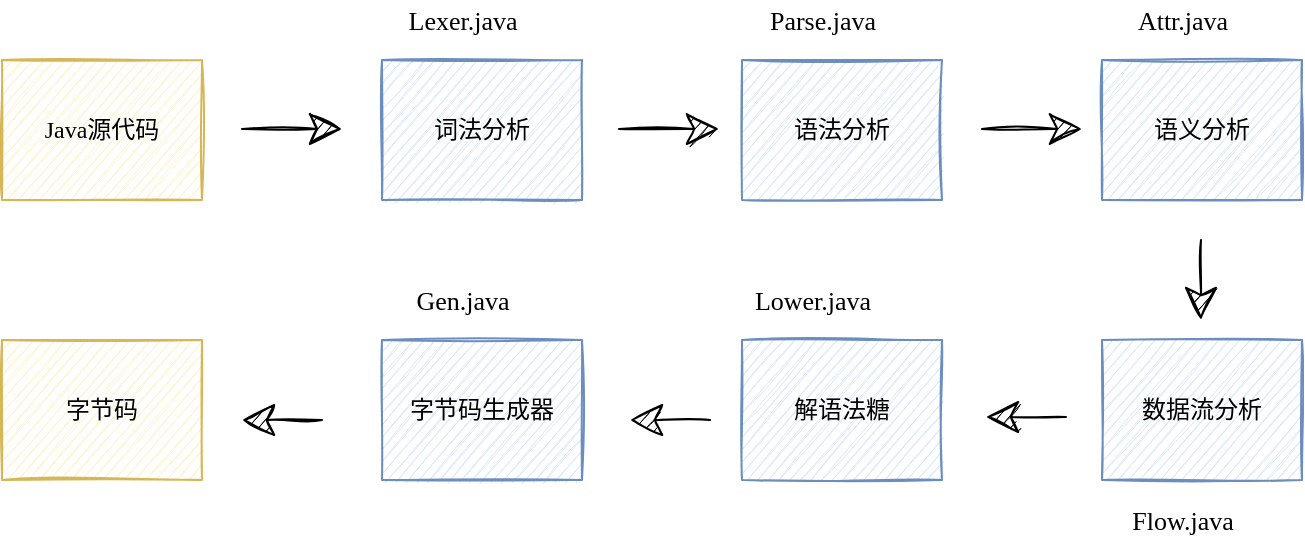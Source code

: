 <mxfile version="21.1.2" type="device" pages="5">
  <diagram id="rESn39GcFBBgE3ZcYcvu" name="Javac编译的各个阶段">
    <mxGraphModel dx="1276" dy="614" grid="1" gridSize="10" guides="1" tooltips="1" connect="1" arrows="1" fold="1" page="1" pageScale="1" pageWidth="827" pageHeight="1169" math="0" shadow="0">
      <root>
        <mxCell id="0" />
        <mxCell id="1" parent="0" />
        <mxCell id="_FtBv2kuQeoHNjfGvLJw-1" value="Java源代码" style="rounded=0;whiteSpace=wrap;html=1;hachureGap=4;pointerEvents=0;sketch=1;fillColor=#fff2cc;strokeColor=#d6b656;fontFamily=Comic Sans MS;" parent="1" vertex="1">
          <mxGeometry x="80" y="140" width="100" height="70" as="geometry" />
        </mxCell>
        <mxCell id="_FtBv2kuQeoHNjfGvLJw-2" value="词法分析" style="rounded=0;whiteSpace=wrap;html=1;hachureGap=4;pointerEvents=0;sketch=1;fillColor=#dae8fc;fontFamily=Comic Sans MS;strokeColor=#6c8ebf;" parent="1" vertex="1">
          <mxGeometry x="270" y="140" width="100" height="70" as="geometry" />
        </mxCell>
        <mxCell id="_FtBv2kuQeoHNjfGvLJw-3" value="语法分析" style="rounded=0;whiteSpace=wrap;html=1;hachureGap=4;pointerEvents=0;sketch=1;fillColor=#dae8fc;fontFamily=Comic Sans MS;strokeColor=#6c8ebf;" parent="1" vertex="1">
          <mxGeometry x="450" y="140" width="100" height="70" as="geometry" />
        </mxCell>
        <mxCell id="_FtBv2kuQeoHNjfGvLJw-4" value="语义分析&lt;span style=&quot;color: rgba(0, 0, 0, 0); font-size: 0px;&quot;&gt;%3CmxGraphModel%3E%3Croot%3E%3CmxCell%20id%3D%220%22%2F%3E%3CmxCell%20id%3D%221%22%20parent%3D%220%22%2F%3E%3CmxCell%20id%3D%222%22%20value%3D%22%E8%AF%AD%E6%B3%95%E5%88%86%E6%9E%90%22%20style%3D%22rounded%3D0%3BwhiteSpace%3Dwrap%3Bhtml%3D1%3BhachureGap%3D4%3BpointerEvents%3D0%3B%22%20vertex%3D%221%22%20parent%3D%221%22%3E%3CmxGeometry%20x%3D%22450%22%20y%3D%22140%22%20width%3D%22100%22%20height%3D%2270%22%20as%3D%22geometry%22%2F%3E%3C%2FmxCell%3E%3C%2Froot%3E%3C%2FmxGraphModel%3E&lt;/span&gt;" style="rounded=0;whiteSpace=wrap;html=1;hachureGap=4;pointerEvents=0;sketch=1;fillColor=#dae8fc;fontFamily=Comic Sans MS;strokeColor=#6c8ebf;" parent="1" vertex="1">
          <mxGeometry x="630" y="140" width="100" height="70" as="geometry" />
        </mxCell>
        <mxCell id="_FtBv2kuQeoHNjfGvLJw-5" value="数据流分析" style="rounded=0;whiteSpace=wrap;html=1;hachureGap=4;pointerEvents=0;sketch=1;fillColor=#dae8fc;fontFamily=Comic Sans MS;strokeColor=#6c8ebf;" parent="1" vertex="1">
          <mxGeometry x="630" y="280" width="100" height="70" as="geometry" />
        </mxCell>
        <mxCell id="_FtBv2kuQeoHNjfGvLJw-6" value="解语法糖" style="rounded=0;whiteSpace=wrap;html=1;hachureGap=4;pointerEvents=0;sketch=1;fillColor=#dae8fc;fontFamily=Comic Sans MS;strokeColor=#6c8ebf;" parent="1" vertex="1">
          <mxGeometry x="450" y="280" width="100" height="70" as="geometry" />
        </mxCell>
        <mxCell id="_FtBv2kuQeoHNjfGvLJw-7" value="字节码生成器" style="rounded=0;whiteSpace=wrap;html=1;hachureGap=4;pointerEvents=0;sketch=1;fillColor=#dae8fc;fontFamily=Comic Sans MS;strokeColor=#6c8ebf;" parent="1" vertex="1">
          <mxGeometry x="270" y="280" width="100" height="70" as="geometry" />
        </mxCell>
        <mxCell id="_FtBv2kuQeoHNjfGvLJw-8" value="字节码" style="rounded=0;whiteSpace=wrap;html=1;hachureGap=4;pointerEvents=0;sketch=1;fillColor=#fff2cc;fontFamily=Comic Sans MS;strokeColor=#d6b656;" parent="1" vertex="1">
          <mxGeometry x="80" y="280" width="100" height="70" as="geometry" />
        </mxCell>
        <mxCell id="_FtBv2kuQeoHNjfGvLJw-9" value="" style="endArrow=classic;html=1;startSize=14;endSize=14;sourcePerimeterSpacing=8;targetPerimeterSpacing=8;sketch=1;fontFamily=Comic Sans MS;" parent="1" edge="1">
          <mxGeometry width="50" height="50" relative="1" as="geometry">
            <mxPoint x="200" y="174.5" as="sourcePoint" />
            <mxPoint x="250" y="174.5" as="targetPoint" />
          </mxGeometry>
        </mxCell>
        <mxCell id="_FtBv2kuQeoHNjfGvLJw-10" value="" style="endArrow=classic;html=1;startSize=14;endSize=14;sourcePerimeterSpacing=8;targetPerimeterSpacing=8;sketch=1;fontFamily=Comic Sans MS;" parent="1" edge="1">
          <mxGeometry width="50" height="50" relative="1" as="geometry">
            <mxPoint x="388.5" y="174.5" as="sourcePoint" />
            <mxPoint x="438.5" y="174.5" as="targetPoint" />
          </mxGeometry>
        </mxCell>
        <mxCell id="_FtBv2kuQeoHNjfGvLJw-11" value="" style="endArrow=classic;html=1;startSize=14;endSize=14;sourcePerimeterSpacing=8;targetPerimeterSpacing=8;sketch=1;fontFamily=Comic Sans MS;" parent="1" edge="1">
          <mxGeometry width="50" height="50" relative="1" as="geometry">
            <mxPoint x="570" y="174.5" as="sourcePoint" />
            <mxPoint x="620" y="174.5" as="targetPoint" />
          </mxGeometry>
        </mxCell>
        <mxCell id="_FtBv2kuQeoHNjfGvLJw-12" value="" style="endArrow=classic;html=1;startSize=14;endSize=14;sourcePerimeterSpacing=8;targetPerimeterSpacing=8;sketch=1;fontFamily=Comic Sans MS;" parent="1" edge="1">
          <mxGeometry width="50" height="50" relative="1" as="geometry">
            <mxPoint x="679.5" y="230" as="sourcePoint" />
            <mxPoint x="679.5" y="270" as="targetPoint" />
          </mxGeometry>
        </mxCell>
        <mxCell id="_FtBv2kuQeoHNjfGvLJw-13" value="" style="endArrow=classic;html=1;startSize=14;endSize=14;sourcePerimeterSpacing=8;targetPerimeterSpacing=8;sketch=1;fontFamily=Comic Sans MS;" parent="1" edge="1">
          <mxGeometry width="50" height="50" relative="1" as="geometry">
            <mxPoint x="612" y="318.5" as="sourcePoint" />
            <mxPoint x="572" y="318.5" as="targetPoint" />
          </mxGeometry>
        </mxCell>
        <mxCell id="_FtBv2kuQeoHNjfGvLJw-14" value="" style="endArrow=classic;html=1;startSize=14;endSize=14;sourcePerimeterSpacing=8;targetPerimeterSpacing=8;sketch=1;fontFamily=Comic Sans MS;" parent="1" edge="1">
          <mxGeometry width="50" height="50" relative="1" as="geometry">
            <mxPoint x="434" y="320" as="sourcePoint" />
            <mxPoint x="394" y="320" as="targetPoint" />
          </mxGeometry>
        </mxCell>
        <mxCell id="_FtBv2kuQeoHNjfGvLJw-15" value="" style="endArrow=classic;html=1;startSize=14;endSize=14;sourcePerimeterSpacing=8;targetPerimeterSpacing=8;sketch=1;fontFamily=Comic Sans MS;" parent="1" edge="1">
          <mxGeometry width="50" height="50" relative="1" as="geometry">
            <mxPoint x="240" y="320" as="sourcePoint" />
            <mxPoint x="200" y="320" as="targetPoint" />
          </mxGeometry>
        </mxCell>
        <mxCell id="_FtBv2kuQeoHNjfGvLJw-16" value="Lexer.java" style="text;html=1;align=center;verticalAlign=middle;resizable=0;points=[];autosize=1;strokeColor=none;fillColor=none;fontSize=13;fontFamily=Comic Sans MS;" parent="1" vertex="1">
          <mxGeometry x="270" y="110" width="80" height="20" as="geometry" />
        </mxCell>
        <mxCell id="_FtBv2kuQeoHNjfGvLJw-17" value="Attr.java" style="text;html=1;align=center;verticalAlign=middle;resizable=0;points=[];autosize=1;strokeColor=none;fillColor=none;fontSize=13;fontFamily=Comic Sans MS;" parent="1" vertex="1">
          <mxGeometry x="635" y="110" width="70" height="20" as="geometry" />
        </mxCell>
        <mxCell id="_FtBv2kuQeoHNjfGvLJw-18" value="Lower.java" style="text;html=1;align=center;verticalAlign=middle;resizable=0;points=[];autosize=1;strokeColor=none;fillColor=none;fontSize=13;fontFamily=Comic Sans MS;" parent="1" vertex="1">
          <mxGeometry x="445" y="250" width="80" height="20" as="geometry" />
        </mxCell>
        <mxCell id="_FtBv2kuQeoHNjfGvLJw-19" value="Parse.java" style="text;html=1;align=center;verticalAlign=middle;resizable=0;points=[];autosize=1;strokeColor=none;fillColor=none;fontSize=13;fontFamily=Comic Sans MS;" parent="1" vertex="1">
          <mxGeometry x="450" y="110" width="80" height="20" as="geometry" />
        </mxCell>
        <mxCell id="_FtBv2kuQeoHNjfGvLJw-20" value="Flow.java" style="text;html=1;align=center;verticalAlign=middle;resizable=0;points=[];autosize=1;strokeColor=none;fillColor=none;fontSize=13;fontFamily=Comic Sans MS;" parent="1" vertex="1">
          <mxGeometry x="635" y="360" width="70" height="20" as="geometry" />
        </mxCell>
        <mxCell id="_FtBv2kuQeoHNjfGvLJw-21" value="Gen.java" style="text;html=1;align=center;verticalAlign=middle;resizable=0;points=[];autosize=1;strokeColor=none;fillColor=none;fontSize=13;fontFamily=Comic Sans MS;" parent="1" vertex="1">
          <mxGeometry x="275" y="250" width="70" height="20" as="geometry" />
        </mxCell>
      </root>
    </mxGraphModel>
  </diagram>
  <diagram id="7Y6npP6odl0pzAASmlWf" name="类的生命周期">
    <mxGraphModel dx="2476" dy="614" grid="1" gridSize="10" guides="1" tooltips="1" connect="1" arrows="1" fold="1" page="0" pageScale="1" pageWidth="827" pageHeight="1169" math="0" shadow="0">
      <root>
        <mxCell id="6-WVTuvBBDq7q9JU_Nxt-0" />
        <mxCell id="6-WVTuvBBDq7q9JU_Nxt-1" parent="6-WVTuvBBDq7q9JU_Nxt-0" />
        <mxCell id="2Sfo0ZPqRRz8exUwXBxa-5" value="" style="rounded=0;whiteSpace=wrap;html=1;fillColor=none;dashed=1;dashPattern=8 8;fontFamily=Lucida Console;fontSize=15;sketch=1;curveFitting=1;jiggle=2;" parent="6-WVTuvBBDq7q9JU_Nxt-1" vertex="1">
          <mxGeometry x="85" y="265" width="510" height="110" as="geometry" />
        </mxCell>
        <mxCell id="6-WVTuvBBDq7q9JU_Nxt-2" value="加载（Loading）" style="rounded=0;whiteSpace=wrap;html=1;hachureGap=4;pointerEvents=0;fillColor=#dae8fc;strokeColor=#6c8ebf;fontFamily=Lucida Console;fontSize=15;sketch=1;curveFitting=1;jiggle=2;" parent="6-WVTuvBBDq7q9JU_Nxt-1" vertex="1">
          <mxGeometry x="-530" y="510" width="310" height="50" as="geometry" />
        </mxCell>
        <mxCell id="6-WVTuvBBDq7q9JU_Nxt-4" value="初始化&lt;br style=&quot;font-size: 15px;&quot;&gt;Initialization" style="rounded=0;whiteSpace=wrap;html=1;hachureGap=4;pointerEvents=0;fillColor=#ffe6cc;strokeColor=#d79b00;fontFamily=Lucida Console;fontSize=15;sketch=1;curveFitting=1;jiggle=2;" parent="6-WVTuvBBDq7q9JU_Nxt-1" vertex="1">
          <mxGeometry x="680" y="290" width="120" height="60" as="geometry" />
        </mxCell>
        <mxCell id="6-WVTuvBBDq7q9JU_Nxt-5" value="使用&lt;br style=&quot;font-size: 15px;&quot;&gt;Using" style="rounded=0;whiteSpace=wrap;html=1;hachureGap=4;pointerEvents=0;fillColor=#ffe6cc;strokeColor=#d79b00;fontFamily=Lucida Console;fontSize=15;sketch=1;curveFitting=1;jiggle=2;" parent="6-WVTuvBBDq7q9JU_Nxt-1" vertex="1">
          <mxGeometry x="890" y="290" width="120" height="60" as="geometry" />
        </mxCell>
        <mxCell id="6-WVTuvBBDq7q9JU_Nxt-6" value="卸载&lt;br style=&quot;font-size: 15px;&quot;&gt;Unloading" style="rounded=0;whiteSpace=wrap;html=1;hachureGap=4;pointerEvents=0;fillColor=#dae8fc;strokeColor=#6c8ebf;fontFamily=Lucida Console;fontSize=15;sketch=1;curveFitting=1;jiggle=2;" parent="6-WVTuvBBDq7q9JU_Nxt-1" vertex="1">
          <mxGeometry x="890" y="420" width="120" height="60" as="geometry" />
        </mxCell>
        <mxCell id="6-WVTuvBBDq7q9JU_Nxt-7" value="" style="endArrow=classic;html=1;startSize=14;endSize=14;sourcePerimeterSpacing=8;targetPerimeterSpacing=8;fontFamily=Lucida Console;fontSize=15;sketch=1;curveFitting=1;jiggle=2;" parent="6-WVTuvBBDq7q9JU_Nxt-1" edge="1">
          <mxGeometry width="50" height="50" relative="1" as="geometry">
            <mxPoint x="30" y="319.5" as="sourcePoint" />
            <mxPoint x="80" y="319.5" as="targetPoint" />
          </mxGeometry>
        </mxCell>
        <mxCell id="6-WVTuvBBDq7q9JU_Nxt-8" value="" style="endArrow=classic;html=1;startSize=14;endSize=14;sourcePerimeterSpacing=8;targetPerimeterSpacing=8;fontFamily=Lucida Console;fontSize=15;sketch=1;curveFitting=1;jiggle=2;" parent="6-WVTuvBBDq7q9JU_Nxt-1" edge="1">
          <mxGeometry width="50" height="50" relative="1" as="geometry">
            <mxPoint x="600" y="319.5" as="sourcePoint" />
            <mxPoint x="650" y="319.5" as="targetPoint" />
          </mxGeometry>
        </mxCell>
        <mxCell id="6-WVTuvBBDq7q9JU_Nxt-9" value="" style="endArrow=classic;html=1;startSize=14;endSize=14;sourcePerimeterSpacing=8;targetPerimeterSpacing=8;fontFamily=Lucida Console;fontSize=15;sketch=1;curveFitting=1;jiggle=2;" parent="6-WVTuvBBDq7q9JU_Nxt-1" edge="1">
          <mxGeometry width="50" height="50" relative="1" as="geometry">
            <mxPoint x="820" y="319.5" as="sourcePoint" />
            <mxPoint x="870" y="319.5" as="targetPoint" />
          </mxGeometry>
        </mxCell>
        <mxCell id="6-WVTuvBBDq7q9JU_Nxt-10" value="" style="endArrow=classic;html=1;startSize=14;endSize=14;sourcePerimeterSpacing=8;targetPerimeterSpacing=8;fontFamily=Lucida Console;fontSize=15;sketch=1;curveFitting=1;jiggle=2;" parent="6-WVTuvBBDq7q9JU_Nxt-1" edge="1">
          <mxGeometry width="50" height="50" relative="1" as="geometry">
            <mxPoint x="949.5" y="370" as="sourcePoint" />
            <mxPoint x="949.5" y="410.5" as="targetPoint" />
          </mxGeometry>
        </mxCell>
        <mxCell id="6-WVTuvBBDq7q9JU_Nxt-11" value="初始化子类必先初始化父类，&lt;br style=&quot;font-size: 15px;&quot;&gt;所以先调用父类的&amp;lt;clinit&amp;gt;方法，&lt;br style=&quot;font-size: 15px;&quot;&gt;后调用子类的&amp;lt;clinit&amp;gt;方法" style="text;html=1;align=left;verticalAlign=top;resizable=0;points=[];autosize=1;strokeColor=none;fillColor=none;fontFamily=Lucida Console;fontSize=15;sketch=1;curveFitting=1;jiggle=2;" parent="6-WVTuvBBDq7q9JU_Nxt-1" vertex="1">
          <mxGeometry x="654" y="170" width="260" height="70" as="geometry" />
        </mxCell>
        <mxCell id="6-WVTuvBBDq7q9JU_Nxt-12" value="当创建子类实例时，先调用父类的&lt;br style=&quot;font-size: 15px;&quot;&gt;&amp;lt;init&amp;gt;方法，后调用子类的&amp;lt;init&amp;gt;方法" style="text;html=1;align=left;verticalAlign=top;resizable=0;points=[];autosize=1;strokeColor=none;fillColor=none;fontFamily=Lucida Console;fontSize=15;sketch=1;curveFitting=1;jiggle=2;" parent="6-WVTuvBBDq7q9JU_Nxt-1" vertex="1">
          <mxGeometry x="880" y="175" width="300" height="50" as="geometry" />
        </mxCell>
        <mxCell id="6-WVTuvBBDq7q9JU_Nxt-13" value="" style="endArrow=classic;html=1;startSize=14;endSize=14;sourcePerimeterSpacing=8;targetPerimeterSpacing=8;fontFamily=Lucida Console;fontSize=15;sketch=1;curveFitting=1;jiggle=2;" parent="6-WVTuvBBDq7q9JU_Nxt-1" edge="1">
          <mxGeometry width="50" height="50" relative="1" as="geometry">
            <mxPoint x="949.5" y="230" as="sourcePoint" />
            <mxPoint x="949.5" y="270" as="targetPoint" />
          </mxGeometry>
        </mxCell>
        <mxCell id="6-WVTuvBBDq7q9JU_Nxt-14" value="" style="endArrow=classic;html=1;startSize=14;endSize=14;sourcePerimeterSpacing=8;targetPerimeterSpacing=8;fontFamily=Lucida Console;fontSize=15;sketch=1;curveFitting=1;jiggle=2;" parent="6-WVTuvBBDq7q9JU_Nxt-1" edge="1">
          <mxGeometry width="50" height="50" relative="1" as="geometry">
            <mxPoint x="730" y="230" as="sourcePoint" />
            <mxPoint x="730" y="270" as="targetPoint" />
          </mxGeometry>
        </mxCell>
        <mxCell id="YFbIqc_JNIDDeZLQmIBE-0" value="7个阶段" style="text;html=1;align=center;verticalAlign=middle;resizable=0;points=[];autosize=1;strokeColor=none;fillColor=none;fontStyle=1;fontSize=15;fontFamily=Lucida Console;sketch=1;curveFitting=1;jiggle=2;" parent="6-WVTuvBBDq7q9JU_Nxt-1" vertex="1">
          <mxGeometry x="-10" y="190" width="80" height="30" as="geometry" />
        </mxCell>
        <mxCell id="2Sfo0ZPqRRz8exUwXBxa-0" value="验证&lt;br style=&quot;font-size: 15px;&quot;&gt;Verification" style="rounded=0;whiteSpace=wrap;html=1;fontFamily=Lucida Console;fontSize=15;sketch=1;curveFitting=1;jiggle=2;" parent="6-WVTuvBBDq7q9JU_Nxt-1" vertex="1">
          <mxGeometry x="90" y="290" width="120" height="60" as="geometry" />
        </mxCell>
        <mxCell id="2Sfo0ZPqRRz8exUwXBxa-1" value="准备&lt;br style=&quot;font-size: 15px;&quot;&gt;Preparation" style="rounded=0;whiteSpace=wrap;html=1;fontFamily=Lucida Console;fontSize=15;sketch=1;curveFitting=1;jiggle=2;" parent="6-WVTuvBBDq7q9JU_Nxt-1" vertex="1">
          <mxGeometry x="290" y="290" width="100" height="60" as="geometry" />
        </mxCell>
        <mxCell id="2Sfo0ZPqRRz8exUwXBxa-2" value="解析&lt;br style=&quot;font-size: 15px;&quot;&gt;Resolution" style="rounded=0;whiteSpace=wrap;html=1;fontFamily=Lucida Console;fontSize=15;sketch=1;curveFitting=1;jiggle=2;" parent="6-WVTuvBBDq7q9JU_Nxt-1" vertex="1">
          <mxGeometry x="460" y="290" width="100" height="60" as="geometry" />
        </mxCell>
        <mxCell id="2Sfo0ZPqRRz8exUwXBxa-3" value="" style="endArrow=classic;html=1;startSize=14;endSize=14;sourcePerimeterSpacing=8;targetPerimeterSpacing=8;fontFamily=Lucida Console;fontSize=15;sketch=1;curveFitting=1;jiggle=2;" parent="6-WVTuvBBDq7q9JU_Nxt-1" edge="1">
          <mxGeometry width="50" height="50" relative="1" as="geometry">
            <mxPoint x="220" y="319.5" as="sourcePoint" />
            <mxPoint x="270" y="319.5" as="targetPoint" />
          </mxGeometry>
        </mxCell>
        <mxCell id="2Sfo0ZPqRRz8exUwXBxa-4" value="" style="endArrow=classic;html=1;startSize=14;endSize=14;sourcePerimeterSpacing=8;targetPerimeterSpacing=8;fontFamily=Lucida Console;fontSize=15;sketch=1;curveFitting=1;jiggle=2;" parent="6-WVTuvBBDq7q9JU_Nxt-1" edge="1">
          <mxGeometry width="50" height="50" relative="1" as="geometry">
            <mxPoint x="400" y="319.5" as="sourcePoint" />
            <mxPoint x="450" y="319.5" as="targetPoint" />
          </mxGeometry>
        </mxCell>
        <mxCell id="2Sfo0ZPqRRz8exUwXBxa-7" value="链接&lt;span style=&quot;font-size: 15px;&quot;&gt;Linking&lt;/span&gt;" style="text;html=1;align=center;verticalAlign=middle;resizable=0;points=[];autosize=1;strokeColor=none;fillColor=none;fontFamily=Lucida Console;fontSize=15;sketch=1;curveFitting=1;jiggle=2;" parent="6-WVTuvBBDq7q9JU_Nxt-1" vertex="1">
          <mxGeometry x="80" y="235" width="120" height="30" as="geometry" />
        </mxCell>
        <mxCell id="2Sfo0ZPqRRz8exUwXBxa-8" value="&lt;div style=&quot;font-size: 15px;&quot;&gt;&lt;span style=&quot;background-color: initial; font-size: 15px;&quot;&gt;加载 .class文件的方式&lt;/span&gt;&lt;/div&gt;&lt;br style=&quot;font-size: 15px;&quot;&gt;* 从本地系统中直接加载&lt;br style=&quot;font-size: 15px;&quot;&gt;* 通过网络获取 URLClassLoader&lt;br style=&quot;font-size: 15px;&quot;&gt;* 从zip压缩包中读取，成为日后jar、war格式的基础&lt;br style=&quot;font-size: 15px;&quot;&gt;* 运行时计算生成，使用最多的是：动态代理技术&lt;br style=&quot;font-size: 15px;&quot;&gt;* 由其他文件生成，典型场景：JSP应用&lt;br style=&quot;font-size: 15px;&quot;&gt;* 从专有数据库中提取.class文件，比较少见&lt;br style=&quot;font-size: 15px;&quot;&gt;* 从加密文件中获取，典型的防Class文件被反编译的保护措施" style="text;html=1;strokeColor=#82b366;fillColor=#d5e8d4;align=left;verticalAlign=middle;whiteSpace=wrap;rounded=0;fontSize=15;fontFamily=Lucida Console;sketch=1;curveFitting=1;jiggle=2;" parent="6-WVTuvBBDq7q9JU_Nxt-1" vertex="1">
          <mxGeometry x="-1130" y="510" width="430" height="200" as="geometry" />
        </mxCell>
        <mxCell id="CIlZfsAP1TXvwV_bBV_D-0" value="" style="endArrow=classic;html=1;rounded=0;sketch=1;curveFitting=1;jiggle=2;fontFamily=Lucida Console;fontSize=15;" parent="6-WVTuvBBDq7q9JU_Nxt-1" edge="1">
          <mxGeometry width="50" height="50" relative="1" as="geometry">
            <mxPoint x="-375.5" y="570" as="sourcePoint" />
            <mxPoint x="-375" y="780" as="targetPoint" />
          </mxGeometry>
        </mxCell>
        <mxCell id="CIlZfsAP1TXvwV_bBV_D-3" value="&lt;b style=&quot;font-size: 15px;&quot;&gt;(通过类的全限定名)获取此类的二进制字节流&lt;/b&gt;" style="text;html=1;strokeColor=none;fillColor=default;align=center;verticalAlign=middle;whiteSpace=wrap;rounded=0;sketch=1;curveFitting=1;jiggle=2;fontFamily=Lucida Console;fontSize=15;" parent="6-WVTuvBBDq7q9JU_Nxt-1" vertex="1">
          <mxGeometry x="-550" y="600" width="370" height="30" as="geometry" />
        </mxCell>
        <mxCell id="CIlZfsAP1TXvwV_bBV_D-5" value="" style="endArrow=classic;html=1;rounded=0;sketch=1;curveFitting=1;jiggle=2;fontFamily=Lucida Console;fontSize=15;" parent="6-WVTuvBBDq7q9JU_Nxt-1" edge="1">
          <mxGeometry width="50" height="50" relative="1" as="geometry">
            <mxPoint x="-690" y="609.5" as="sourcePoint" />
            <mxPoint x="-560" y="610" as="targetPoint" />
          </mxGeometry>
        </mxCell>
        <mxCell id="CIlZfsAP1TXvwV_bBV_D-7" value="文件格式验证" style="text;html=1;strokeColor=#82b366;fillColor=#d5e8d4;align=center;verticalAlign=middle;whiteSpace=wrap;rounded=0;sketch=1;curveFitting=1;jiggle=2;fontFamily=Lucida Console;fontSize=15;" parent="6-WVTuvBBDq7q9JU_Nxt-1" vertex="1">
          <mxGeometry x="-370" y="660" width="120" height="30" as="geometry" />
        </mxCell>
        <mxCell id="CIlZfsAP1TXvwV_bBV_D-8" value="将class字节流所代表的静态存储结构转化为方法区的运行时数据结构" style="text;html=1;strokeColor=#82b366;fillColor=#d5e8d4;align=center;verticalAlign=middle;whiteSpace=wrap;rounded=0;sketch=1;curveFitting=1;jiggle=2;fontFamily=Lucida Console;fontSize=15;" parent="6-WVTuvBBDq7q9JU_Nxt-1" vertex="1">
          <mxGeometry x="-370" y="710" width="480" height="30" as="geometry" />
        </mxCell>
        <mxCell id="CIlZfsAP1TXvwV_bBV_D-11" value="" style="rounded=0;whiteSpace=wrap;html=1;" parent="6-WVTuvBBDq7q9JU_Nxt-1" vertex="1">
          <mxGeometry x="-620" y="790" width="490" height="380" as="geometry" />
        </mxCell>
      </root>
    </mxGraphModel>
  </diagram>
  <diagram id="tT2PO_hMEhqE7d8Dq2dH" name="注解的分类">
    <mxGraphModel dx="1676" dy="614" grid="1" gridSize="10" guides="1" tooltips="1" connect="1" arrows="1" fold="1" page="0" pageScale="1" pageWidth="827" pageHeight="1169" math="0" shadow="0">
      <root>
        <mxCell id="LHcwjP5bxXIdYEH08nWR-0" />
        <mxCell id="LHcwjP5bxXIdYEH08nWR-1" parent="LHcwjP5bxXIdYEH08nWR-0" />
        <mxCell id="LHcwjP5bxXIdYEH08nWR-3" value="Java源代码" style="rounded=0;whiteSpace=wrap;html=1;sketch=1;hachureGap=4;pointerEvents=0;fontFamily=Comic Sans MS;fontSize=13;fillColor=none;align=center;verticalAlign=middle;" parent="LHcwjP5bxXIdYEH08nWR-1" vertex="1">
          <mxGeometry x="180" y="130" width="120" height="60" as="geometry" />
        </mxCell>
        <mxCell id="LHcwjP5bxXIdYEH08nWR-4" value="Class文件" style="rounded=0;whiteSpace=wrap;html=1;sketch=1;hachureGap=4;pointerEvents=0;fontFamily=Comic Sans MS;fontSize=13;fillColor=none;align=center;verticalAlign=middle;" parent="LHcwjP5bxXIdYEH08nWR-1" vertex="1">
          <mxGeometry x="404" y="130" width="120" height="60" as="geometry" />
        </mxCell>
        <mxCell id="LHcwjP5bxXIdYEH08nWR-5" value="" style="shape=curlyBracket;whiteSpace=wrap;html=1;rounded=1;hachureGap=4;pointerEvents=0;sketch=1;fontFamily=Comic Sans MS;fontSize=13;fillColor=none;align=center;verticalAlign=middle;rotation=90;" parent="LHcwjP5bxXIdYEH08nWR-1" vertex="1">
          <mxGeometry x="280" y="-10" width="20" height="220" as="geometry" />
        </mxCell>
        <mxCell id="LHcwjP5bxXIdYEH08nWR-6" value="" style="endArrow=classic;html=1;fontFamily=Comic Sans MS;fontSize=13;startSize=14;endSize=14;sourcePerimeterSpacing=8;targetPerimeterSpacing=8;" parent="LHcwjP5bxXIdYEH08nWR-1" edge="1">
          <mxGeometry width="50" height="50" relative="1" as="geometry">
            <mxPoint x="320" y="159.5" as="sourcePoint" />
            <mxPoint x="390" y="160" as="targetPoint" />
          </mxGeometry>
        </mxCell>
        <mxCell id="LHcwjP5bxXIdYEH08nWR-7" value="RetentionPoicy.SOURCE" style="text;html=1;align=center;verticalAlign=middle;resizable=0;points=[];autosize=1;strokeColor=none;fillColor=none;fontSize=13;fontFamily=Comic Sans MS;" parent="LHcwjP5bxXIdYEH08nWR-1" vertex="1">
          <mxGeometry x="220" y="60" width="160" height="20" as="geometry" />
        </mxCell>
        <mxCell id="LHcwjP5bxXIdYEH08nWR-18" value="Java源代码" style="rounded=0;whiteSpace=wrap;html=1;sketch=1;hachureGap=4;pointerEvents=0;fontFamily=Comic Sans MS;fontSize=13;fillColor=none;align=center;verticalAlign=middle;" parent="LHcwjP5bxXIdYEH08nWR-1" vertex="1">
          <mxGeometry x="180" y="320" width="120" height="60" as="geometry" />
        </mxCell>
        <mxCell id="LHcwjP5bxXIdYEH08nWR-19" value="Class文件" style="rounded=0;whiteSpace=wrap;html=1;sketch=1;hachureGap=4;pointerEvents=0;fontFamily=Comic Sans MS;fontSize=13;fillColor=none;align=center;verticalAlign=middle;" parent="LHcwjP5bxXIdYEH08nWR-1" vertex="1">
          <mxGeometry x="404" y="320" width="120" height="60" as="geometry" />
        </mxCell>
        <mxCell id="LHcwjP5bxXIdYEH08nWR-20" value="" style="shape=curlyBracket;whiteSpace=wrap;html=1;rounded=1;hachureGap=4;pointerEvents=0;sketch=1;fontFamily=Comic Sans MS;fontSize=13;fillColor=none;align=center;verticalAlign=middle;rotation=90;" parent="LHcwjP5bxXIdYEH08nWR-1" vertex="1">
          <mxGeometry x="500" y="-40" width="20" height="660" as="geometry" />
        </mxCell>
        <mxCell id="LHcwjP5bxXIdYEH08nWR-21" value="" style="endArrow=classic;html=1;fontFamily=Comic Sans MS;fontSize=13;startSize=14;endSize=14;sourcePerimeterSpacing=8;targetPerimeterSpacing=8;" parent="LHcwjP5bxXIdYEH08nWR-1" edge="1">
          <mxGeometry width="50" height="50" relative="1" as="geometry">
            <mxPoint x="320" y="349.5" as="sourcePoint" />
            <mxPoint x="390" y="350" as="targetPoint" />
          </mxGeometry>
        </mxCell>
        <mxCell id="LHcwjP5bxXIdYEH08nWR-22" value="RetentionPoicy.CLASS" style="text;html=1;align=center;verticalAlign=middle;resizable=0;points=[];autosize=1;strokeColor=none;fillColor=none;fontSize=13;fontFamily=Comic Sans MS;" parent="LHcwjP5bxXIdYEH08nWR-1" vertex="1">
          <mxGeometry x="425" y="240" width="150" height="20" as="geometry" />
        </mxCell>
        <mxCell id="LHcwjP5bxXIdYEH08nWR-23" value="Dex文件" style="rounded=0;whiteSpace=wrap;html=1;sketch=1;hachureGap=4;pointerEvents=0;fontFamily=Comic Sans MS;fontSize=13;fillColor=none;align=center;verticalAlign=middle;" parent="LHcwjP5bxXIdYEH08nWR-1" vertex="1">
          <mxGeometry x="620" y="320" width="120" height="60" as="geometry" />
        </mxCell>
        <mxCell id="LHcwjP5bxXIdYEH08nWR-24" value="虚拟机" style="rounded=0;whiteSpace=wrap;html=1;sketch=1;hachureGap=4;pointerEvents=0;fontFamily=Comic Sans MS;fontSize=13;fillColor=none;align=center;verticalAlign=middle;" parent="LHcwjP5bxXIdYEH08nWR-1" vertex="1">
          <mxGeometry x="840" y="320" width="120" height="60" as="geometry" />
        </mxCell>
        <mxCell id="LHcwjP5bxXIdYEH08nWR-25" value="Java源代码" style="rounded=0;whiteSpace=wrap;html=1;sketch=1;hachureGap=4;pointerEvents=0;fontFamily=Comic Sans MS;fontSize=13;fillColor=none;align=center;verticalAlign=middle;" parent="LHcwjP5bxXIdYEH08nWR-1" vertex="1">
          <mxGeometry x="180" y="500" width="120" height="60" as="geometry" />
        </mxCell>
        <mxCell id="LHcwjP5bxXIdYEH08nWR-26" value="Class文件" style="rounded=0;whiteSpace=wrap;html=1;sketch=1;hachureGap=4;pointerEvents=0;fontFamily=Comic Sans MS;fontSize=13;fillColor=none;align=center;verticalAlign=middle;" parent="LHcwjP5bxXIdYEH08nWR-1" vertex="1">
          <mxGeometry x="404" y="500" width="120" height="60" as="geometry" />
        </mxCell>
        <mxCell id="LHcwjP5bxXIdYEH08nWR-27" value="" style="shape=curlyBracket;whiteSpace=wrap;html=1;rounded=1;hachureGap=4;pointerEvents=0;sketch=1;fontFamily=Comic Sans MS;fontSize=13;fillColor=none;align=center;verticalAlign=middle;rotation=90;" parent="LHcwjP5bxXIdYEH08nWR-1" vertex="1">
          <mxGeometry x="460" y="180" width="20" height="580" as="geometry" />
        </mxCell>
        <mxCell id="LHcwjP5bxXIdYEH08nWR-28" value="" style="endArrow=classic;html=1;fontFamily=Comic Sans MS;fontSize=13;startSize=14;endSize=14;sourcePerimeterSpacing=8;targetPerimeterSpacing=8;" parent="LHcwjP5bxXIdYEH08nWR-1" edge="1">
          <mxGeometry width="50" height="50" relative="1" as="geometry">
            <mxPoint x="320" y="529.5" as="sourcePoint" />
            <mxPoint x="390" y="530" as="targetPoint" />
          </mxGeometry>
        </mxCell>
        <mxCell id="LHcwjP5bxXIdYEH08nWR-29" value="RetentionPoicy.RUNTIME" style="text;html=1;align=center;verticalAlign=middle;resizable=0;points=[];autosize=1;strokeColor=none;fillColor=none;fontSize=13;fontFamily=Comic Sans MS;" parent="LHcwjP5bxXIdYEH08nWR-1" vertex="1">
          <mxGeometry x="385" y="420" width="170" height="20" as="geometry" />
        </mxCell>
        <mxCell id="LHcwjP5bxXIdYEH08nWR-31" value="虚拟机" style="rounded=0;whiteSpace=wrap;html=1;sketch=1;hachureGap=4;pointerEvents=0;fontFamily=Comic Sans MS;fontSize=13;fillColor=none;align=center;verticalAlign=middle;" parent="LHcwjP5bxXIdYEH08nWR-1" vertex="1">
          <mxGeometry x="630" y="500" width="120" height="60" as="geometry" />
        </mxCell>
        <mxCell id="LHcwjP5bxXIdYEH08nWR-32" value="" style="endArrow=classic;html=1;fontFamily=Comic Sans MS;fontSize=13;startSize=14;endSize=14;sourcePerimeterSpacing=8;targetPerimeterSpacing=8;" parent="LHcwjP5bxXIdYEH08nWR-1" edge="1">
          <mxGeometry width="50" height="50" relative="1" as="geometry">
            <mxPoint x="550" y="529.5" as="sourcePoint" />
            <mxPoint x="620" y="530" as="targetPoint" />
          </mxGeometry>
        </mxCell>
        <mxCell id="LHcwjP5bxXIdYEH08nWR-33" value="" style="endArrow=classic;html=1;fontFamily=Comic Sans MS;fontSize=13;startSize=14;endSize=14;sourcePerimeterSpacing=8;targetPerimeterSpacing=8;" parent="LHcwjP5bxXIdYEH08nWR-1" edge="1">
          <mxGeometry width="50" height="50" relative="1" as="geometry">
            <mxPoint x="540" y="349.5" as="sourcePoint" />
            <mxPoint x="610" y="350" as="targetPoint" />
          </mxGeometry>
        </mxCell>
        <mxCell id="LHcwjP5bxXIdYEH08nWR-34" value="" style="endArrow=classic;html=1;fontFamily=Comic Sans MS;fontSize=13;startSize=14;endSize=14;sourcePerimeterSpacing=8;targetPerimeterSpacing=8;" parent="LHcwjP5bxXIdYEH08nWR-1" edge="1">
          <mxGeometry width="50" height="50" relative="1" as="geometry">
            <mxPoint x="750" y="349.5" as="sourcePoint" />
            <mxPoint x="820" y="350" as="targetPoint" />
          </mxGeometry>
        </mxCell>
        <mxCell id="LHcwjP5bxXIdYEH08nWR-35" value="在定义注解时，使用@Retention&lt;br&gt;注解指定生命周期" style="text;html=1;strokeColor=none;fillColor=none;align=left;verticalAlign=top;whiteSpace=wrap;rounded=0;sketch=1;hachureGap=4;pointerEvents=0;fontFamily=Comic Sans MS;fontSize=13;" parent="LHcwjP5bxXIdYEH08nWR-1" vertex="1">
          <mxGeometry x="-50" y="220" width="200" height="20" as="geometry" />
        </mxCell>
      </root>
    </mxGraphModel>
  </diagram>
  <diagram id="_g0fmhgbu4Y_c8IzfklR" name="思路梳理">
    <mxGraphModel dx="1676" dy="1014" grid="1" gridSize="10" guides="1" tooltips="1" connect="1" arrows="1" fold="1" page="0" pageScale="1" pageWidth="827" pageHeight="1169" math="0" shadow="0">
      <root>
        <mxCell id="0" />
        <mxCell id="1" parent="0" />
        <mxCell id="mH_Ew6sJVse2hL_GlFpZ-38" value="" style="rounded=0;whiteSpace=wrap;html=1;sketch=1;curveFitting=1;jiggle=2;fontFamily=Lucida Console;fontSize=15;fontStyle=0" parent="1" vertex="1">
          <mxGeometry x="257.75" y="1160" width="477.5" height="440" as="geometry" />
        </mxCell>
        <mxCell id="mH_Ew6sJVse2hL_GlFpZ-3" value="" style="rounded=0;whiteSpace=wrap;html=1;fillColor=#ffe6cc;strokeColor=#d79b00;sketch=1;curveFitting=1;jiggle=2;fontFamily=Lucida Console;fontSize=15;fontStyle=0" parent="1" vertex="1">
          <mxGeometry x="930" y="180" width="290" height="380" as="geometry" />
        </mxCell>
        <mxCell id="oKphCwJ5MhIFIy8zGfIb-7" value="java" style="rounded=0;whiteSpace=wrap;html=1;sketch=1;curveFitting=1;jiggle=2;fontFamily=Lucida Console;fontSize=15;fontStyle=0" parent="1" vertex="1">
          <mxGeometry x="20" y="150" width="120" height="60" as="geometry" />
        </mxCell>
        <mxCell id="dQ2lbbKfvXKdh3A8sCH0-1" value="*.class" style="rounded=0;whiteSpace=wrap;html=1;sketch=1;curveFitting=1;jiggle=2;fontFamily=Lucida Console;fontSize=15;fontStyle=0" parent="1" vertex="1">
          <mxGeometry x="294" y="150" width="120" height="60" as="geometry" />
        </mxCell>
        <mxCell id="dQ2lbbKfvXKdh3A8sCH0-2" value="" style="endArrow=classic;html=1;rounded=0;sketch=1;curveFitting=1;jiggle=2;fontFamily=Lucida Console;fontSize=15;fontStyle=0" parent="1" edge="1">
          <mxGeometry width="50" height="50" relative="1" as="geometry">
            <mxPoint x="170" y="179.5" as="sourcePoint" />
            <mxPoint x="260" y="179.5" as="targetPoint" />
          </mxGeometry>
        </mxCell>
        <mxCell id="dQ2lbbKfvXKdh3A8sCH0-3" value="javac" style="text;html=1;align=center;verticalAlign=middle;resizable=0;points=[];autosize=1;strokeColor=none;fillColor=none;sketch=1;curveFitting=1;jiggle=2;fontFamily=Lucida Console;fontSize=15;fontStyle=0" parent="1" vertex="1">
          <mxGeometry x="180" y="150" width="70" height="30" as="geometry" />
        </mxCell>
        <mxCell id="dQ2lbbKfvXKdh3A8sCH0-4" value="" style="endArrow=classic;html=1;rounded=0;sketch=1;curveFitting=1;jiggle=2;fontFamily=Lucida Console;fontSize=15;fontStyle=0" parent="1" edge="1">
          <mxGeometry width="50" height="50" relative="1" as="geometry">
            <mxPoint x="353.5" y="240" as="sourcePoint" />
            <mxPoint x="353.5" y="290" as="targetPoint" />
          </mxGeometry>
        </mxCell>
        <mxCell id="dQ2lbbKfvXKdh3A8sCH0-5" value="main()入口" style="text;html=1;align=center;verticalAlign=middle;resizable=0;points=[];autosize=1;strokeColor=none;fillColor=none;sketch=1;curveFitting=1;jiggle=2;fontFamily=Lucida Console;fontSize=15;fontStyle=0" parent="1" vertex="1">
          <mxGeometry x="370" y="250" width="110" height="30" as="geometry" />
        </mxCell>
        <mxCell id="dQ2lbbKfvXKdh3A8sCH0-6" value="" style="rounded=0;whiteSpace=wrap;html=1;sketch=1;curveFitting=1;jiggle=2;fontSize=15;fontFamily=Lucida Console;fillColor=#d5e8d4;strokeColor=#82b366;fontStyle=0" parent="1" vertex="1">
          <mxGeometry x="530" y="180" width="350" height="380" as="geometry" />
        </mxCell>
        <mxCell id="dQ2lbbKfvXKdh3A8sCH0-7" value="堆（Heap）" style="rounded=0;whiteSpace=wrap;html=1;sketch=1;curveFitting=1;jiggle=2;fontSize=15;fontFamily=Lucida Console;fillColor=#e1d5e7;strokeColor=#9673a6;fontStyle=0" parent="1" vertex="1">
          <mxGeometry x="570" y="230" width="120" height="60" as="geometry" />
        </mxCell>
        <mxCell id="dQ2lbbKfvXKdh3A8sCH0-8" value="JVM内存" style="text;html=1;align=center;verticalAlign=middle;resizable=0;points=[];autosize=1;strokeColor=none;fillColor=default;sketch=1;curveFitting=1;jiggle=2;fontSize=15;fontFamily=Lucida Console;fontStyle=0" parent="1" vertex="1">
          <mxGeometry x="520" y="140" width="80" height="30" as="geometry" />
        </mxCell>
        <mxCell id="dQ2lbbKfvXKdh3A8sCH0-9" value="元空间(Metaspace)" style="rounded=0;whiteSpace=wrap;html=1;sketch=1;curveFitting=1;jiggle=2;fontSize=15;fontFamily=Lucida Console;fontStyle=0" parent="1" vertex="1">
          <mxGeometry x="940" y="200" width="270" height="340" as="geometry" />
        </mxCell>
        <mxCell id="dQ2lbbKfvXKdh3A8sCH0-10" value="java栈（java stack）&lt;br style=&quot;font-size: 15px;&quot;&gt;虚拟机栈" style="rounded=0;whiteSpace=wrap;html=1;sketch=1;curveFitting=1;jiggle=2;fontSize=15;fontFamily=Lucida Console;fillColor=#ffe6cc;strokeColor=#d79b00;fontStyle=0" parent="1" vertex="1">
          <mxGeometry x="570" y="340" width="120" height="70" as="geometry" />
        </mxCell>
        <mxCell id="dQ2lbbKfvXKdh3A8sCH0-11" value="本地方法栈&lt;br style=&quot;font-size: 15px;&quot;&gt;Native Method stack" style="rounded=0;whiteSpace=wrap;html=1;sketch=1;curveFitting=1;jiggle=2;fontSize=15;fontFamily=Lucida Console;fontStyle=0" parent="1" vertex="1">
          <mxGeometry x="720" y="342.5" width="140" height="65" as="geometry" />
        </mxCell>
        <mxCell id="dQ2lbbKfvXKdh3A8sCH0-13" value="程序计数器（Program Counter Register）" style="rounded=0;whiteSpace=wrap;html=1;sketch=1;curveFitting=1;jiggle=2;fontSize=15;fontFamily=Lucida Console;fontStyle=0" parent="1" vertex="1">
          <mxGeometry x="570" y="460" width="280" height="60" as="geometry" />
        </mxCell>
        <mxCell id="dQ2lbbKfvXKdh3A8sCH0-16" value="" style="rounded=0;whiteSpace=wrap;html=1;sketch=1;curveFitting=1;jiggle=2;fontFamily=Lucida Console;fontSize=15;dashed=1;fontStyle=0" parent="1" vertex="1">
          <mxGeometry x="530" y="-90" width="380" height="70" as="geometry" />
        </mxCell>
        <mxCell id="dQ2lbbKfvXKdh3A8sCH0-17" value="" style="rounded=0;whiteSpace=wrap;html=1;sketch=1;curveFitting=1;jiggle=2;fillColor=#dae8fc;strokeColor=#6c8ebf;fontFamily=Lucida Console;fontSize=15;fontStyle=0" parent="1" vertex="1">
          <mxGeometry x="530" y="30" width="380" height="70" as="geometry" />
        </mxCell>
        <mxCell id="dQ2lbbKfvXKdh3A8sCH0-19" value="" style="rounded=0;whiteSpace=wrap;html=1;sketch=1;curveFitting=1;jiggle=2;fillColor=#ffe6cc;strokeColor=#d79b00;fontFamily=Lucida Console;fontSize=15;fontStyle=0" parent="1" vertex="1">
          <mxGeometry x="540" y="-77.5" width="160" height="45" as="geometry" />
        </mxCell>
        <mxCell id="dQ2lbbKfvXKdh3A8sCH0-20" value="" style="rounded=0;whiteSpace=wrap;html=1;sketch=1;curveFitting=1;jiggle=2;fillColor=#d5e8d4;strokeColor=#82b366;fontFamily=Lucida Console;fontSize=15;fontStyle=0" parent="1" vertex="1">
          <mxGeometry x="720" y="-77.5" width="80" height="45" as="geometry" />
        </mxCell>
        <mxCell id="dQ2lbbKfvXKdh3A8sCH0-21" value="" style="rounded=0;whiteSpace=wrap;html=1;sketch=1;curveFitting=1;jiggle=2;fillColor=#d5e8d4;strokeColor=#82b366;fontFamily=Lucida Console;fontSize=15;fontStyle=0" parent="1" vertex="1">
          <mxGeometry x="807" y="-77.5" width="80" height="45" as="geometry" />
        </mxCell>
        <mxCell id="dQ2lbbKfvXKdh3A8sCH0-22" value="年轻代（YoungGen）" style="text;html=1;strokeColor=none;fillColor=none;align=center;verticalAlign=middle;whiteSpace=wrap;rounded=0;fontFamily=Lucida Console;fontSize=15;fontStyle=0;sketch=1;curveFitting=1;jiggle=2;" parent="1" vertex="1">
          <mxGeometry x="530" y="-120" width="160" height="30" as="geometry" />
        </mxCell>
        <mxCell id="dQ2lbbKfvXKdh3A8sCH0-23" value="老年代(OldGen)" style="text;html=1;strokeColor=none;fillColor=none;align=center;verticalAlign=middle;whiteSpace=wrap;rounded=0;fontFamily=Lucida Console;fontSize=15;fontStyle=0;sketch=1;curveFitting=1;jiggle=2;" parent="1" vertex="1">
          <mxGeometry x="520" width="160" height="30" as="geometry" />
        </mxCell>
        <mxCell id="dQ2lbbKfvXKdh3A8sCH0-24" value="" style="endArrow=classic;html=1;rounded=0;sketch=1;curveFitting=1;jiggle=2;entryX=0.25;entryY=0;entryDx=0;entryDy=0;fontFamily=Lucida Console;fontSize=15;fontStyle=0" parent="1" target="dQ2lbbKfvXKdh3A8sCH0-7" edge="1">
          <mxGeometry width="50" height="50" relative="1" as="geometry">
            <mxPoint x="600" y="110" as="sourcePoint" />
            <mxPoint x="600" y="210" as="targetPoint" />
          </mxGeometry>
        </mxCell>
        <mxCell id="L370GSIQWg9tsy1TdImk-1" value="常量池解析" style="rounded=0;whiteSpace=wrap;html=1;sketch=1;curveFitting=1;jiggle=2;fontFamily=Lucida Console;fontSize=15;fontStyle=0" parent="1" vertex="1">
          <mxGeometry x="-180" y="480" width="120" height="60" as="geometry" />
        </mxCell>
        <mxCell id="L370GSIQWg9tsy1TdImk-2" value="Java类字段解析" style="rounded=0;whiteSpace=wrap;html=1;sketch=1;curveFitting=1;jiggle=2;fontFamily=Lucida Console;fontSize=15;fontStyle=0" parent="1" vertex="1">
          <mxGeometry x="10" y="480" width="120" height="60" as="geometry" />
        </mxCell>
        <mxCell id="L370GSIQWg9tsy1TdImk-3" value="Java方法解析" style="rounded=0;whiteSpace=wrap;html=1;sketch=1;curveFitting=1;jiggle=2;fontFamily=Lucida Console;fontSize=15;fontStyle=0" parent="1" vertex="1">
          <mxGeometry x="200" y="480" width="120" height="60" as="geometry" />
        </mxCell>
        <mxCell id="9wfJCEmthbXg46RLu4DV-2" value="ClassFiles" style="rounded=0;whiteSpace=wrap;html=1;sketch=1;curveFitting=1;jiggle=2;fontFamily=Lucida Console;fontSize=15;fontStyle=0" parent="1" vertex="1">
          <mxGeometry x="1390" y="350" width="120" height="60" as="geometry" />
        </mxCell>
        <mxCell id="9wfJCEmthbXg46RLu4DV-3" value="" style="endArrow=classic;html=1;rounded=0;sketch=1;curveFitting=1;jiggle=2;fontFamily=Lucida Console;fontSize=15;fontStyle=0" parent="1" edge="1">
          <mxGeometry width="50" height="50" relative="1" as="geometry">
            <mxPoint x="1530" y="379.5" as="sourcePoint" />
            <mxPoint x="1600" y="379.5" as="targetPoint" />
          </mxGeometry>
        </mxCell>
        <mxCell id="9wfJCEmthbXg46RLu4DV-4" value="类加载器子系统" style="rounded=0;whiteSpace=wrap;html=1;sketch=1;curveFitting=1;jiggle=2;fontFamily=Lucida Console;fontSize=15;fontStyle=0" parent="1" vertex="1">
          <mxGeometry x="1620" y="350" width="120" height="60" as="geometry" />
        </mxCell>
        <mxCell id="L9RxvU_-X0VowND71tWP-1" value="类加载的最终结果便是在JVM的方法区创建一个与Java类对等的instanceKlass实例对象，" style="text;html=1;align=center;verticalAlign=middle;resizable=0;points=[];autosize=1;strokeColor=none;fillColor=none;sketch=1;curveFitting=1;jiggle=2;fontFamily=Lucida Console;fontSize=15;fontStyle=0" parent="1" vertex="1">
          <mxGeometry x="1005" y="610" width="640" height="30" as="geometry" />
        </mxCell>
        <mxCell id="mH_Ew6sJVse2hL_GlFpZ-4" value="本地内存" style="text;html=1;align=center;verticalAlign=middle;resizable=0;points=[];autosize=1;strokeColor=none;fillColor=default;sketch=1;curveFitting=1;jiggle=2;fontSize=15;fontFamily=Lucida Console;fontStyle=0" parent="1" vertex="1">
          <mxGeometry x="920" y="140" width="80" height="30" as="geometry" />
        </mxCell>
        <mxCell id="mH_Ew6sJVse2hL_GlFpZ-5" value="" style="rounded=0;whiteSpace=wrap;html=1;sketch=1;curveFitting=1;jiggle=2;fontFamily=Lucida Console;fontSize=15;fontStyle=0" parent="1" vertex="1">
          <mxGeometry x="220" y="710" width="151" height="300" as="geometry" />
        </mxCell>
        <mxCell id="mH_Ew6sJVse2hL_GlFpZ-6" value="" style="rounded=0;whiteSpace=wrap;html=1;sketch=1;curveFitting=1;jiggle=2;fontFamily=Lucida Console;fontSize=15;fillColor=#ffe6cc;strokeColor=#d79b00;fontStyle=0" parent="1" vertex="1">
          <mxGeometry x="415" y="710" width="155" height="300" as="geometry" />
        </mxCell>
        <mxCell id="mH_Ew6sJVse2hL_GlFpZ-9" value="thread #1" style="text;html=1;align=center;verticalAlign=middle;resizable=0;points=[];autosize=1;strokeColor=none;fillColor=none;sketch=1;curveFitting=1;jiggle=2;fontFamily=Lucida Console;fontSize=15;fontStyle=1" parent="1" vertex="1">
          <mxGeometry x="230.5" y="630" width="110" height="30" as="geometry" />
        </mxCell>
        <mxCell id="mH_Ew6sJVse2hL_GlFpZ-10" value="thread #2&lt;br style=&quot;font-size: 15px;&quot;&gt;当前线程" style="text;html=1;align=center;verticalAlign=middle;resizable=0;points=[];autosize=1;strokeColor=none;fillColor=none;sketch=1;curveFitting=1;jiggle=2;fontFamily=Lucida Console;fontSize=15;fontStyle=1" parent="1" vertex="1">
          <mxGeometry x="422.25" y="630" width="110" height="50" as="geometry" />
        </mxCell>
        <mxCell id="mH_Ew6sJVse2hL_GlFpZ-14" value="" style="rounded=0;whiteSpace=wrap;html=1;sketch=1;curveFitting=1;jiggle=2;fontFamily=Lucida Console;fontSize=15;fontStyle=0" parent="1" vertex="1">
          <mxGeometry x="250.5" y="840" width="110" height="60" as="geometry" />
        </mxCell>
        <mxCell id="mH_Ew6sJVse2hL_GlFpZ-12" value="stack frame" style="rounded=0;whiteSpace=wrap;html=1;sketch=1;curveFitting=1;jiggle=2;fontFamily=Lucida Console;fontSize=15;fontStyle=0" parent="1" vertex="1">
          <mxGeometry x="240.5" y="850" width="110" height="60" as="geometry" />
        </mxCell>
        <mxCell id="mH_Ew6sJVse2hL_GlFpZ-17" value="" style="rounded=0;whiteSpace=wrap;html=1;sketch=1;curveFitting=1;jiggle=2;fontFamily=Lucida Console;fontSize=15;fontStyle=0" parent="1" vertex="1">
          <mxGeometry x="245.5" y="930" width="110" height="60" as="geometry" />
        </mxCell>
        <mxCell id="mH_Ew6sJVse2hL_GlFpZ-18" value="stack frame" style="rounded=0;whiteSpace=wrap;html=1;sketch=1;curveFitting=1;jiggle=2;fontFamily=Lucida Console;fontSize=15;fontStyle=0" parent="1" vertex="1">
          <mxGeometry x="235.5" y="940" width="110" height="60" as="geometry" />
        </mxCell>
        <mxCell id="mH_Ew6sJVse2hL_GlFpZ-21" value="" style="rounded=0;whiteSpace=wrap;html=1;sketch=1;curveFitting=1;jiggle=2;fontFamily=Lucida Console;fontSize=15;fontStyle=0" parent="1" vertex="1">
          <mxGeometry x="1270" y="930" width="110" height="60" as="geometry" />
        </mxCell>
        <mxCell id="mH_Ew6sJVse2hL_GlFpZ-22" value="stack frame" style="rounded=0;whiteSpace=wrap;html=1;sketch=1;curveFitting=1;jiggle=2;fontFamily=Lucida Console;fontSize=15;fontStyle=0" parent="1" vertex="1">
          <mxGeometry x="1260" y="940" width="110" height="60" as="geometry" />
        </mxCell>
        <mxCell id="mH_Ew6sJVse2hL_GlFpZ-23" value="" style="rounded=0;whiteSpace=wrap;html=1;sketch=1;curveFitting=1;jiggle=2;fontFamily=Lucida Console;fontSize=15;fontStyle=0" parent="1" vertex="1">
          <mxGeometry x="1270" y="815" width="110" height="60" as="geometry" />
        </mxCell>
        <mxCell id="mH_Ew6sJVse2hL_GlFpZ-24" value="stack frame" style="rounded=0;whiteSpace=wrap;html=1;sketch=1;curveFitting=1;jiggle=2;fontFamily=Lucida Console;fontSize=15;fontStyle=0" parent="1" vertex="1">
          <mxGeometry x="1260" y="825" width="110" height="60" as="geometry" />
        </mxCell>
        <mxCell id="mH_Ew6sJVse2hL_GlFpZ-25" value="" style="rounded=0;whiteSpace=wrap;html=1;sketch=1;curveFitting=1;jiggle=2;fontFamily=Lucida Console;fontSize=15;fillColor=#e1d5e7;strokeColor=#9673a6;fontStyle=0" parent="1" vertex="1">
          <mxGeometry x="442.5" y="930" width="110" height="60" as="geometry" />
        </mxCell>
        <mxCell id="mH_Ew6sJVse2hL_GlFpZ-26" value="stack frame" style="rounded=0;whiteSpace=wrap;html=1;sketch=1;curveFitting=1;jiggle=2;fontFamily=Lucida Console;fontSize=15;fillColor=#e1d5e7;strokeColor=#9673a6;fontStyle=0" parent="1" vertex="1">
          <mxGeometry x="432.5" y="940" width="110" height="60" as="geometry" />
        </mxCell>
        <mxCell id="mH_Ew6sJVse2hL_GlFpZ-27" value="" style="rounded=0;whiteSpace=wrap;html=1;sketch=1;curveFitting=1;jiggle=2;fontFamily=Lucida Console;fontSize=15;fontStyle=0" parent="1" vertex="1">
          <mxGeometry x="442.5" y="845" width="110" height="60" as="geometry" />
        </mxCell>
        <mxCell id="mH_Ew6sJVse2hL_GlFpZ-28" value="stack frame" style="rounded=0;whiteSpace=wrap;html=1;sketch=1;curveFitting=1;jiggle=2;fontFamily=Lucida Console;fontSize=15;fontStyle=0" parent="1" vertex="1">
          <mxGeometry x="432.5" y="855" width="110" height="60" as="geometry" />
        </mxCell>
        <mxCell id="mH_Ew6sJVse2hL_GlFpZ-29" value="" style="rounded=0;whiteSpace=wrap;html=1;sketch=1;curveFitting=1;jiggle=2;fontFamily=Lucida Console;fontSize=15;fontStyle=0" parent="1" vertex="1">
          <mxGeometry x="447.5" y="755" width="110" height="60" as="geometry" />
        </mxCell>
        <mxCell id="mH_Ew6sJVse2hL_GlFpZ-30" value="stack frame" style="rounded=0;whiteSpace=wrap;html=1;sketch=1;curveFitting=1;jiggle=2;fontFamily=Lucida Console;fontSize=15;fontStyle=0" parent="1" vertex="1">
          <mxGeometry x="437.5" y="765" width="110" height="60" as="geometry" />
        </mxCell>
        <mxCell id="mH_Ew6sJVse2hL_GlFpZ-31" value="" style="rounded=0;whiteSpace=wrap;html=1;sketch=1;curveFitting=1;jiggle=2;fontFamily=Lucida Console;fontSize=15;fontStyle=0" parent="1" vertex="1">
          <mxGeometry x="609" y="710" width="151" height="300" as="geometry" />
        </mxCell>
        <mxCell id="mH_Ew6sJVse2hL_GlFpZ-32" value="thread #2" style="text;html=1;align=center;verticalAlign=middle;resizable=0;points=[];autosize=1;strokeColor=none;fillColor=none;sketch=1;curveFitting=1;jiggle=2;fontFamily=Lucida Console;fontSize=15;fontStyle=1" parent="1" vertex="1">
          <mxGeometry x="633" y="630" width="110" height="30" as="geometry" />
        </mxCell>
        <mxCell id="mH_Ew6sJVse2hL_GlFpZ-33" value="" style="rounded=0;whiteSpace=wrap;html=1;sketch=1;curveFitting=1;jiggle=2;fontFamily=Lucida Console;fontSize=15;fontStyle=0" parent="1" vertex="1">
          <mxGeometry x="639.5" y="840" width="110" height="60" as="geometry" />
        </mxCell>
        <mxCell id="mH_Ew6sJVse2hL_GlFpZ-34" value="stack frame" style="rounded=0;whiteSpace=wrap;html=1;sketch=1;curveFitting=1;jiggle=2;fontFamily=Lucida Console;fontSize=15;fontStyle=0" parent="1" vertex="1">
          <mxGeometry x="629.5" y="850" width="110" height="60" as="geometry" />
        </mxCell>
        <mxCell id="mH_Ew6sJVse2hL_GlFpZ-35" value="" style="rounded=0;whiteSpace=wrap;html=1;sketch=1;curveFitting=1;jiggle=2;fontFamily=Lucida Console;fontSize=15;fontStyle=0" parent="1" vertex="1">
          <mxGeometry x="634.5" y="930" width="110" height="60" as="geometry" />
        </mxCell>
        <mxCell id="mH_Ew6sJVse2hL_GlFpZ-36" value="stack frame" style="rounded=0;whiteSpace=wrap;html=1;sketch=1;curveFitting=1;jiggle=2;fontFamily=Lucida Console;fontSize=15;fontStyle=0" parent="1" vertex="1">
          <mxGeometry x="624.5" y="940" width="110" height="60" as="geometry" />
        </mxCell>
        <mxCell id="mH_Ew6sJVse2hL_GlFpZ-37" value="" style="endArrow=classic;html=1;rounded=0;sketch=1;curveFitting=1;jiggle=2;fontFamily=Lucida Console;fontSize=15;fontStyle=0" parent="1" target="dQ2lbbKfvXKdh3A8sCH0-10" edge="1">
          <mxGeometry width="50" height="50" relative="1" as="geometry">
            <mxPoint x="490" y="610" as="sourcePoint" />
            <mxPoint x="410" y="600" as="targetPoint" />
          </mxGeometry>
        </mxCell>
        <mxCell id="mH_Ew6sJVse2hL_GlFpZ-39" value="Java虚拟机栈" style="text;html=1;align=center;verticalAlign=middle;resizable=0;points=[];autosize=1;strokeColor=none;fillColor=none;fontFamily=Lucida Console;fontSize=15;fontStyle=1;sketch=1;curveFitting=1;jiggle=2;" parent="1" vertex="1">
          <mxGeometry x="400" y="680" width="120" height="30" as="geometry" />
        </mxCell>
        <mxCell id="mH_Ew6sJVse2hL_GlFpZ-40" value="&lt;div style=&quot;text-align: left; font-size: 15px;&quot;&gt;&lt;span style=&quot;background-color: initial; font-size: 15px;&quot;&gt;每个线程都有自己的&lt;span style=&quot;font-size: 15px;&quot;&gt;&lt;b&gt;Java虚拟机栈&lt;/b&gt;&lt;/span&gt;&lt;/span&gt;&lt;/div&gt;每个栈（Java虚拟机栈）拥有自己的&lt;span style=&quot;font-size: 15px;&quot;&gt;&lt;b&gt;栈帧&lt;/b&gt;&lt;/span&gt;" style="text;html=1;align=center;verticalAlign=middle;resizable=0;points=[];autosize=1;strokeColor=#36393d;fillColor=#cdeb8b;fontSize=15;fontFamily=Lucida Console;sketch=1;curveFitting=1;jiggle=2;fontStyle=0" parent="1" vertex="1">
          <mxGeometry x="220" y="1050" width="300" height="50" as="geometry" />
        </mxCell>
        <mxCell id="mH_Ew6sJVse2hL_GlFpZ-41" value="0" style="rounded=0;whiteSpace=wrap;html=1;sketch=1;curveFitting=1;jiggle=2;fontFamily=Lucida Console;fontSize=15;fontStyle=0" parent="1" vertex="1">
          <mxGeometry x="322.25" y="1190" width="50" height="30" as="geometry" />
        </mxCell>
        <mxCell id="mH_Ew6sJVse2hL_GlFpZ-42" value="1" style="rounded=0;whiteSpace=wrap;html=1;sketch=1;curveFitting=1;jiggle=2;fontFamily=Lucida Console;fontSize=15;fontStyle=0" parent="1" vertex="1">
          <mxGeometry x="372.25" y="1190" width="50" height="30" as="geometry" />
        </mxCell>
        <mxCell id="mH_Ew6sJVse2hL_GlFpZ-43" value="" style="rounded=0;whiteSpace=wrap;html=1;sketch=1;curveFitting=1;jiggle=2;fontFamily=Lucida Console;fontSize=15;fontStyle=0" parent="1" vertex="1">
          <mxGeometry x="422.25" y="1190" width="50" height="30" as="geometry" />
        </mxCell>
        <mxCell id="mH_Ew6sJVse2hL_GlFpZ-44" value="..." style="rounded=0;whiteSpace=wrap;html=1;sketch=1;curveFitting=1;jiggle=2;fontFamily=Lucida Console;fontSize=15;fontStyle=0" parent="1" vertex="1">
          <mxGeometry x="467.25" y="1190" width="50" height="30" as="geometry" />
        </mxCell>
        <mxCell id="mH_Ew6sJVse2hL_GlFpZ-45" value="" style="rounded=0;whiteSpace=wrap;html=1;sketch=1;curveFitting=1;jiggle=2;fontFamily=Lucida Console;fontSize=15;fontStyle=0" parent="1" vertex="1">
          <mxGeometry x="512.25" y="1190" width="50" height="30" as="geometry" />
        </mxCell>
        <mxCell id="mH_Ew6sJVse2hL_GlFpZ-46" value="" style="rounded=0;whiteSpace=wrap;html=1;sketch=1;curveFitting=1;jiggle=2;fontFamily=Lucida Console;fontSize=15;fontStyle=0" parent="1" vertex="1">
          <mxGeometry x="562.25" y="1190" width="50" height="30" as="geometry" />
        </mxCell>
        <mxCell id="mH_Ew6sJVse2hL_GlFpZ-47" value="n" style="rounded=0;whiteSpace=wrap;html=1;sketch=1;curveFitting=1;jiggle=2;fontFamily=Lucida Console;fontSize=15;fontStyle=0" parent="1" vertex="1">
          <mxGeometry x="612.25" y="1190" width="50" height="30" as="geometry" />
        </mxCell>
        <mxCell id="mH_Ew6sJVse2hL_GlFpZ-48" value="局部变量表" style="text;html=1;strokeColor=none;fillColor=none;align=center;verticalAlign=middle;whiteSpace=wrap;rounded=0;sketch=1;curveFitting=1;jiggle=2;fontFamily=Lucida Console;fontSize=15;fontStyle=1" parent="1" vertex="1">
          <mxGeometry x="452.25" y="1230" width="100" height="30" as="geometry" />
        </mxCell>
        <mxCell id="mH_Ew6sJVse2hL_GlFpZ-49" value="" style="rounded=0;whiteSpace=wrap;html=1;fontFamily=Lucida Console;fontSize=15;fontStyle=0;sketch=1;curveFitting=1;jiggle=2;" parent="1" vertex="1">
          <mxGeometry x="302.25" y="1300" width="150" height="40" as="geometry" />
        </mxCell>
        <mxCell id="mH_Ew6sJVse2hL_GlFpZ-50" value="" style="rounded=0;whiteSpace=wrap;html=1;fontFamily=Lucida Console;fontSize=15;fontStyle=0;sketch=1;curveFitting=1;jiggle=2;" parent="1" vertex="1">
          <mxGeometry x="302.25" y="1340" width="150" height="40" as="geometry" />
        </mxCell>
        <mxCell id="mH_Ew6sJVse2hL_GlFpZ-51" value="" style="rounded=0;whiteSpace=wrap;html=1;fontFamily=Lucida Console;fontSize=15;fontStyle=0;sketch=1;curveFitting=1;jiggle=2;" parent="1" vertex="1">
          <mxGeometry x="302.25" y="1380" width="150" height="40" as="geometry" />
        </mxCell>
        <mxCell id="mH_Ew6sJVse2hL_GlFpZ-52" value="" style="rounded=0;whiteSpace=wrap;html=1;fontFamily=Lucida Console;fontSize=15;fontStyle=0;sketch=1;curveFitting=1;jiggle=2;" parent="1" vertex="1">
          <mxGeometry x="302.25" y="1420" width="150" height="40" as="geometry" />
        </mxCell>
        <mxCell id="mH_Ew6sJVse2hL_GlFpZ-53" value="" style="rounded=0;whiteSpace=wrap;html=1;fontFamily=Lucida Console;fontSize=15;fontStyle=0;sketch=1;curveFitting=1;jiggle=2;" parent="1" vertex="1">
          <mxGeometry x="302.25" y="1460" width="150" height="40" as="geometry" />
        </mxCell>
        <mxCell id="mH_Ew6sJVse2hL_GlFpZ-54" value="" style="rounded=0;whiteSpace=wrap;html=1;fontFamily=Lucida Console;fontSize=15;fontStyle=0;sketch=1;curveFitting=1;jiggle=2;" parent="1" vertex="1">
          <mxGeometry x="302.25" y="1500" width="150" height="40" as="geometry" />
        </mxCell>
        <mxCell id="mH_Ew6sJVse2hL_GlFpZ-55" value="" style="rounded=0;whiteSpace=wrap;html=1;fontFamily=Lucida Console;fontSize=15;fontStyle=0;sketch=1;curveFitting=1;jiggle=2;fillColor=#ffe6cc;strokeColor=#d79b00;" parent="1" vertex="1">
          <mxGeometry x="302.25" y="1540" width="150" height="40" as="geometry" />
        </mxCell>
        <mxCell id="mH_Ew6sJVse2hL_GlFpZ-56" value="操作数栈" style="text;html=1;strokeColor=none;fillColor=none;align=center;verticalAlign=middle;whiteSpace=wrap;rounded=0;fontFamily=Lucida Console;fontSize=15;fontStyle=1;sketch=1;curveFitting=1;jiggle=2;" parent="1" vertex="1">
          <mxGeometry x="302.25" y="1270" width="80" height="30" as="geometry" />
        </mxCell>
        <mxCell id="mH_Ew6sJVse2hL_GlFpZ-57" value="&lt;div style=&quot;text-align: left; font-size: 15px;&quot;&gt;&lt;span style=&quot;background-color: initial; font-size: 15px;&quot;&gt;每个栈帧拥有自己的局部变量表（Local Variable）、操作数栈（Operand Stack）和指向常量池的引用&lt;/span&gt;&lt;/div&gt;" style="text;html=1;align=center;verticalAlign=middle;resizable=0;points=[];autosize=1;strokeColor=#36393d;fillColor=#cdeb8b;fontSize=15;fontFamily=Lucida Console;sketch=1;curveFitting=1;jiggle=2;fontStyle=0" parent="1" vertex="1">
          <mxGeometry x="230.5" y="1655" width="750" height="30" as="geometry" />
        </mxCell>
        <mxCell id="mH_Ew6sJVse2hL_GlFpZ-58" value="" style="rounded=0;whiteSpace=wrap;html=1;fontFamily=Lucida Console;fontSize=15;fontStyle=0;sketch=1;curveFitting=1;jiggle=2;fillColor=#ffe6cc;strokeColor=#d79b00;" parent="1" vertex="1">
          <mxGeometry x="302.25" y="1300" width="150" height="40" as="geometry" />
        </mxCell>
        <mxCell id="mH_Ew6sJVse2hL_GlFpZ-59" value="" style="rounded=0;whiteSpace=wrap;html=1;fontFamily=Lucida Console;fontSize=15;fontStyle=0;sketch=1;curveFitting=1;jiggle=2;fillColor=#ffe6cc;strokeColor=#d79b00;" parent="1" vertex="1">
          <mxGeometry x="302.25" y="1340" width="150" height="40" as="geometry" />
        </mxCell>
        <mxCell id="mH_Ew6sJVse2hL_GlFpZ-60" value="" style="rounded=0;whiteSpace=wrap;html=1;fontFamily=Lucida Console;fontSize=15;fontStyle=0;sketch=1;curveFitting=1;jiggle=2;fillColor=#ffe6cc;strokeColor=#d79b00;" parent="1" vertex="1">
          <mxGeometry x="302.25" y="1380" width="150" height="40" as="geometry" />
        </mxCell>
        <mxCell id="mH_Ew6sJVse2hL_GlFpZ-61" value="" style="rounded=0;whiteSpace=wrap;html=1;fontFamily=Lucida Console;fontSize=15;fontStyle=0;sketch=1;curveFitting=1;jiggle=2;fillColor=#ffe6cc;strokeColor=#d79b00;" parent="1" vertex="1">
          <mxGeometry x="302.25" y="1420" width="150" height="40" as="geometry" />
        </mxCell>
        <mxCell id="mH_Ew6sJVse2hL_GlFpZ-62" value="" style="rounded=0;whiteSpace=wrap;html=1;fontFamily=Lucida Console;fontSize=15;fontStyle=0;sketch=1;curveFitting=1;jiggle=2;fillColor=#ffe6cc;strokeColor=#d79b00;" parent="1" vertex="1">
          <mxGeometry x="302.25" y="1460" width="150" height="40" as="geometry" />
        </mxCell>
        <mxCell id="mH_Ew6sJVse2hL_GlFpZ-63" value="" style="rounded=0;whiteSpace=wrap;html=1;fontFamily=Lucida Console;fontSize=15;fontStyle=0;sketch=1;curveFitting=1;jiggle=2;fillColor=#ffe6cc;strokeColor=#d79b00;" parent="1" vertex="1">
          <mxGeometry x="302.25" y="1500" width="150" height="40" as="geometry" />
        </mxCell>
        <mxCell id="mH_Ew6sJVse2hL_GlFpZ-64" value="指向常量池的引用" style="text;html=1;strokeColor=none;fillColor=none;align=center;verticalAlign=middle;whiteSpace=wrap;rounded=0;sketch=1;curveFitting=1;jiggle=2;fontFamily=Lucida Console;fontSize=15;fontStyle=1" parent="1" vertex="1">
          <mxGeometry x="491.75" y="1385" width="180" height="30" as="geometry" />
        </mxCell>
        <mxCell id="mH_Ew6sJVse2hL_GlFpZ-65" value="" style="rounded=0;whiteSpace=wrap;html=1;fontFamily=Lucida Console;fontSize=15;fontStyle=0;sketch=1;curveFitting=1;jiggle=2;fillColor=#e1d5e7;strokeColor=#9673a6;" parent="1" vertex="1">
          <mxGeometry x="812.25" y="1500" width="150" height="40" as="geometry" />
        </mxCell>
        <mxCell id="mH_Ew6sJVse2hL_GlFpZ-66" value="常量池" style="text;html=1;strokeColor=none;fillColor=none;align=center;verticalAlign=middle;whiteSpace=wrap;rounded=0;fontFamily=Lucida Console;fontSize=15;fontStyle=1;sketch=1;curveFitting=1;jiggle=2;" parent="1" vertex="1">
          <mxGeometry x="812.25" y="1230" width="80" height="30" as="geometry" />
        </mxCell>
        <mxCell id="mH_Ew6sJVse2hL_GlFpZ-67" value="" style="rounded=0;whiteSpace=wrap;html=1;fontFamily=Lucida Console;fontSize=15;fontStyle=0;sketch=1;curveFitting=1;jiggle=2;fillColor=#e1d5e7;strokeColor=#9673a6;" parent="1" vertex="1">
          <mxGeometry x="812.25" y="1260" width="150" height="40" as="geometry" />
        </mxCell>
        <mxCell id="mH_Ew6sJVse2hL_GlFpZ-68" value="" style="rounded=0;whiteSpace=wrap;html=1;fontFamily=Lucida Console;fontSize=15;fontStyle=0;sketch=1;curveFitting=1;jiggle=2;fillColor=#e1d5e7;strokeColor=#9673a6;" parent="1" vertex="1">
          <mxGeometry x="812.25" y="1300" width="150" height="40" as="geometry" />
        </mxCell>
        <mxCell id="mH_Ew6sJVse2hL_GlFpZ-69" value="" style="rounded=0;whiteSpace=wrap;html=1;fontFamily=Lucida Console;fontSize=15;fontStyle=0;sketch=1;curveFitting=1;jiggle=2;fillColor=#e1d5e7;strokeColor=#9673a6;" parent="1" vertex="1">
          <mxGeometry x="812.25" y="1340" width="150" height="40" as="geometry" />
        </mxCell>
        <mxCell id="mH_Ew6sJVse2hL_GlFpZ-70" value="" style="rounded=0;whiteSpace=wrap;html=1;fontFamily=Lucida Console;fontSize=15;fontStyle=0;sketch=1;curveFitting=1;jiggle=2;fillColor=#e1d5e7;strokeColor=#9673a6;" parent="1" vertex="1">
          <mxGeometry x="812.25" y="1380" width="150" height="40" as="geometry" />
        </mxCell>
        <mxCell id="mH_Ew6sJVse2hL_GlFpZ-71" value="" style="rounded=0;whiteSpace=wrap;html=1;fontFamily=Lucida Console;fontSize=15;fontStyle=0;sketch=1;curveFitting=1;jiggle=2;fillColor=#e1d5e7;strokeColor=#9673a6;" parent="1" vertex="1">
          <mxGeometry x="812.25" y="1420" width="150" height="40" as="geometry" />
        </mxCell>
        <mxCell id="mH_Ew6sJVse2hL_GlFpZ-72" value="" style="rounded=0;whiteSpace=wrap;html=1;fontFamily=Lucida Console;fontSize=15;fontStyle=0;sketch=1;curveFitting=1;jiggle=2;fillColor=#e1d5e7;strokeColor=#9673a6;" parent="1" vertex="1">
          <mxGeometry x="812.25" y="1460" width="150" height="40" as="geometry" />
        </mxCell>
        <mxCell id="mH_Ew6sJVse2hL_GlFpZ-74" value="" style="curved=1;endArrow=classic;html=1;rounded=0;sketch=1;curveFitting=1;jiggle=2;" parent="1" source="mH_Ew6sJVse2hL_GlFpZ-64" edge="1">
          <mxGeometry width="50" height="50" relative="1" as="geometry">
            <mxPoint x="552.25" y="1490" as="sourcePoint" />
            <mxPoint x="792.25" y="1420" as="targetPoint" />
            <Array as="points">
              <mxPoint x="602.25" y="1510" />
              <mxPoint x="672.25" y="1520" />
            </Array>
          </mxGeometry>
        </mxCell>
        <mxCell id="mH_Ew6sJVse2hL_GlFpZ-76" value="&lt;b&gt;&lt;font style=&quot;font-size: 15px;&quot; face=&quot;Lucida Console&quot;&gt;栈帧的组成&lt;/font&gt;&lt;/b&gt;" style="text;html=1;align=center;verticalAlign=middle;resizable=0;points=[];autosize=1;strokeColor=none;fillColor=none;" parent="1" vertex="1">
          <mxGeometry x="462.25" y="1625" width="100" height="30" as="geometry" />
        </mxCell>
        <mxCell id="mH_Ew6sJVse2hL_GlFpZ-77" value="" style="endArrow=classic;html=1;rounded=0;entryX=0.738;entryY=-0.007;entryDx=0;entryDy=0;entryPerimeter=0;fontStyle=1;sketch=1;curveFitting=1;jiggle=2;" parent="1" target="mH_Ew6sJVse2hL_GlFpZ-38" edge="1">
          <mxGeometry width="50" height="50" relative="1" as="geometry">
            <mxPoint x="540" y="1000" as="sourcePoint" />
            <mxPoint x="530" y="1070" as="targetPoint" />
          </mxGeometry>
        </mxCell>
      </root>
    </mxGraphModel>
  </diagram>
  <diagram id="QgBPpKn4Hw0FJ18ghW4w" name="JVM内存结构">
    <mxGraphModel dx="1036" dy="614" grid="1" gridSize="10" guides="1" tooltips="1" connect="1" arrows="1" fold="1" page="1" pageScale="1" pageWidth="827" pageHeight="1169" math="0" shadow="0">
      <root>
        <mxCell id="0" />
        <mxCell id="1" parent="0" />
        <mxCell id="K6iF4ynmnE2g_bhE7lvk-2" value="" style="rounded=0;whiteSpace=wrap;html=1;fillColor=none;fontFamily=Lucida Console;fontSize=15;sketch=1;curveFitting=1;jiggle=2;" vertex="1" parent="1">
          <mxGeometry x="40" y="70" width="530" height="370" as="geometry" />
        </mxCell>
        <mxCell id="K6iF4ynmnE2g_bhE7lvk-3" value="" style="rounded=0;whiteSpace=wrap;html=1;fontFamily=Lucida Console;fontSize=15;sketch=1;curveFitting=1;jiggle=2;" vertex="1" parent="1">
          <mxGeometry x="70" y="90" width="470" height="200" as="geometry" />
        </mxCell>
        <mxCell id="K6iF4ynmnE2g_bhE7lvk-4" value="JVM内存结构" style="text;html=1;strokeColor=none;fillColor=none;align=center;verticalAlign=middle;whiteSpace=wrap;rounded=0;fontFamily=Lucida Console;fontSize=15;sketch=1;curveFitting=1;jiggle=2;fontStyle=1" vertex="1" parent="1">
          <mxGeometry x="220" y="30" width="130" height="30" as="geometry" />
        </mxCell>
        <mxCell id="K6iF4ynmnE2g_bhE7lvk-5" value="" style="rounded=0;whiteSpace=wrap;html=1;fontFamily=Lucida Console;fontSize=15;sketch=1;curveFitting=1;jiggle=2;" vertex="1" parent="1">
          <mxGeometry x="75" y="310" width="465" height="110" as="geometry" />
        </mxCell>
        <mxCell id="K6iF4ynmnE2g_bhE7lvk-6" value="程序计数器" style="rounded=0;whiteSpace=wrap;html=1;fontFamily=Lucida Console;fontSize=15;sketch=1;curveFitting=1;jiggle=2;fillColor=#d5e8d4;strokeColor=#82b366;" vertex="1" parent="1">
          <mxGeometry x="140" y="130" width="110" height="50" as="geometry" />
        </mxCell>
        <mxCell id="K6iF4ynmnE2g_bhE7lvk-7" value="本地方法栈" style="rounded=0;whiteSpace=wrap;html=1;fontFamily=Lucida Console;fontSize=15;sketch=1;curveFitting=1;jiggle=2;fillColor=#d5e8d4;strokeColor=#82b366;" vertex="1" parent="1">
          <mxGeometry x="330" y="130" width="110" height="50" as="geometry" />
        </mxCell>
        <mxCell id="K6iF4ynmnE2g_bhE7lvk-8" value="java虚拟机栈" style="rounded=0;whiteSpace=wrap;html=1;fontFamily=Lucida Console;fontSize=15;sketch=1;curveFitting=1;jiggle=2;fillColor=#d5e8d4;strokeColor=#82b366;" vertex="1" parent="1">
          <mxGeometry x="330" y="210" width="110" height="50" as="geometry" />
        </mxCell>
        <mxCell id="K6iF4ynmnE2g_bhE7lvk-9" value="堆" style="rounded=0;whiteSpace=wrap;html=1;fontFamily=Lucida Console;fontSize=15;sketch=1;curveFitting=1;jiggle=2;" vertex="1" parent="1">
          <mxGeometry x="140" y="210" width="110" height="50" as="geometry" />
        </mxCell>
        <mxCell id="K6iF4ynmnE2g_bhE7lvk-10" value="JVM虚拟机数据区" style="text;html=1;strokeColor=none;fillColor=none;align=center;verticalAlign=middle;whiteSpace=wrap;rounded=0;fontFamily=Lucida Console;fontSize=15;sketch=1;curveFitting=1;jiggle=2;fontStyle=1" vertex="1" parent="1">
          <mxGeometry x="220" y="90" width="130" height="30" as="geometry" />
        </mxCell>
        <mxCell id="K6iF4ynmnE2g_bhE7lvk-11" value="元数据区" style="rounded=0;whiteSpace=wrap;html=1;fontFamily=Lucida Console;fontSize=15;sketch=1;curveFitting=1;jiggle=2;" vertex="1" parent="1">
          <mxGeometry x="140" y="350" width="110" height="50" as="geometry" />
        </mxCell>
        <mxCell id="K6iF4ynmnE2g_bhE7lvk-12" value="直接内存" style="rounded=0;whiteSpace=wrap;html=1;fontFamily=Lucida Console;fontSize=15;sketch=1;curveFitting=1;jiggle=2;" vertex="1" parent="1">
          <mxGeometry x="330" y="350" width="110" height="50" as="geometry" />
        </mxCell>
        <mxCell id="K6iF4ynmnE2g_bhE7lvk-13" value="本地内存" style="text;html=1;strokeColor=none;fillColor=none;align=center;verticalAlign=middle;whiteSpace=wrap;rounded=0;fontFamily=Lucida Console;fontSize=15;sketch=1;curveFitting=1;jiggle=2;fontStyle=1" vertex="1" parent="1">
          <mxGeometry x="220" y="310" width="130" height="30" as="geometry" />
        </mxCell>
        <mxCell id="K6iF4ynmnE2g_bhE7lvk-14" value="" style="rounded=0;whiteSpace=wrap;html=1;fillColor=#d5e8d4;strokeColor=#82b366;sketch=1;curveFitting=1;jiggle=2;fontFamily=Lucida Console;fontSize=15;" vertex="1" parent="1">
          <mxGeometry x="120" y="470" width="90" height="30" as="geometry" />
        </mxCell>
        <mxCell id="K6iF4ynmnE2g_bhE7lvk-15" value="线程隔离" style="text;html=1;strokeColor=none;fillColor=none;align=center;verticalAlign=middle;whiteSpace=wrap;rounded=0;fontFamily=Lucida Console;fontSize=15;" vertex="1" parent="1">
          <mxGeometry x="220" y="470" width="80" height="30" as="geometry" />
        </mxCell>
        <mxCell id="K6iF4ynmnE2g_bhE7lvk-16" value="" style="rounded=0;whiteSpace=wrap;html=1;sketch=1;curveFitting=1;jiggle=2;fontFamily=Lucida Console;fontSize=15;" vertex="1" parent="1">
          <mxGeometry x="340" y="470" width="90" height="30" as="geometry" />
        </mxCell>
        <mxCell id="K6iF4ynmnE2g_bhE7lvk-17" value="线程共享" style="text;html=1;strokeColor=none;fillColor=none;align=center;verticalAlign=middle;whiteSpace=wrap;rounded=0;fontFamily=Lucida Console;fontSize=15;" vertex="1" parent="1">
          <mxGeometry x="440" y="470" width="90" height="30" as="geometry" />
        </mxCell>
      </root>
    </mxGraphModel>
  </diagram>
</mxfile>
